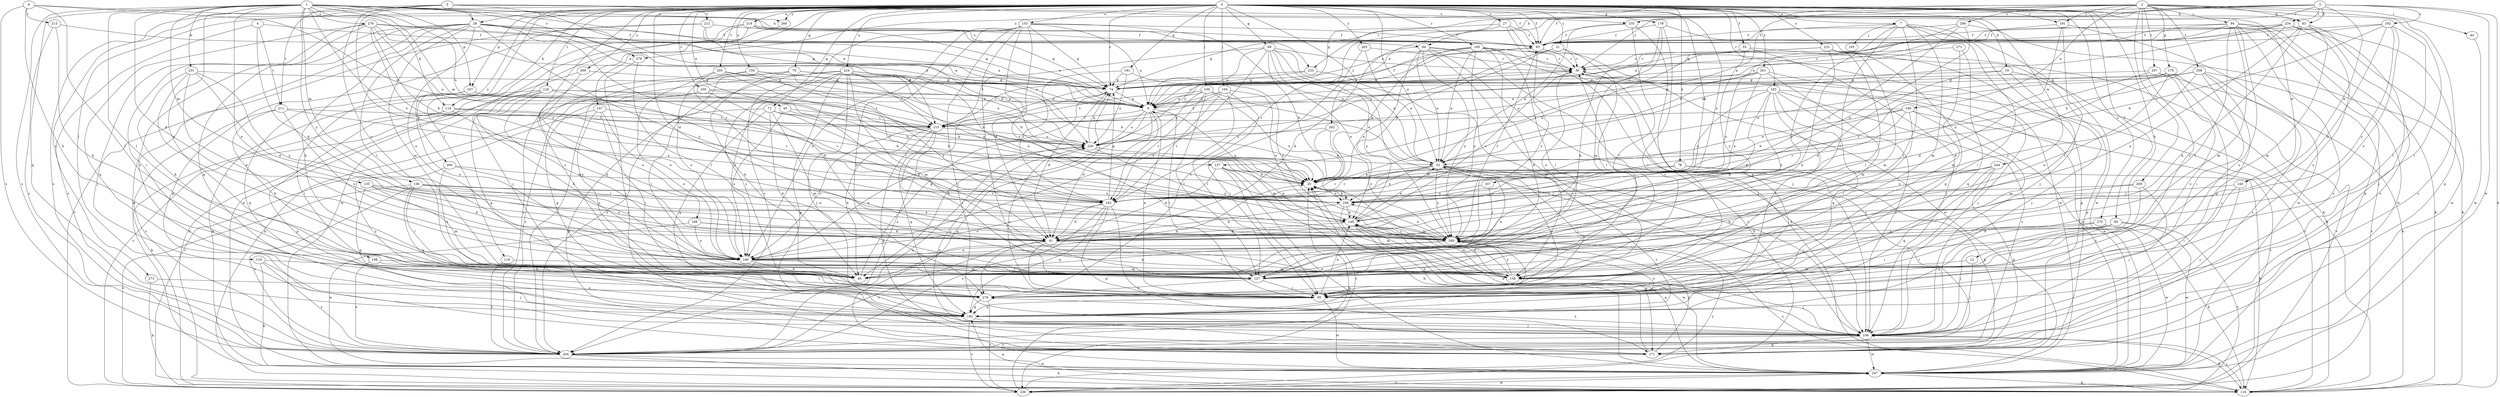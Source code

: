 strict digraph  {
0;
1;
2;
3;
4;
5;
6;
7;
9;
12;
19;
20;
21;
27;
28;
30;
41;
45;
52;
55;
60;
63;
69;
70;
73;
74;
78;
83;
84;
85;
93;
94;
95;
100;
104;
105;
106;
107;
114;
116;
118;
119;
124;
127;
135;
136;
137;
138;
147;
148;
149;
150;
153;
160;
166;
167;
170;
171;
178;
181;
182;
183;
185;
191;
192;
193;
198;
204;
205;
206;
207;
208;
209;
211;
212;
213;
215;
219;
222;
224;
226;
230;
231;
233;
234;
235;
236;
244;
245;
247;
258;
260;
261;
262;
263;
266;
268;
269;
270;
271;
273;
276;
278;
279;
0 -> 7  [label=a];
0 -> 12  [label=b];
0 -> 19  [label=b];
0 -> 21  [label=c];
0 -> 27  [label=c];
0 -> 28  [label=c];
0 -> 41  [label=d];
0 -> 45  [label=e];
0 -> 52  [label=e];
0 -> 55  [label=f];
0 -> 60  [label=f];
0 -> 63  [label=f];
0 -> 69  [label=g];
0 -> 70  [label=g];
0 -> 73  [label=g];
0 -> 78  [label=h];
0 -> 83  [label=h];
0 -> 100  [label=j];
0 -> 104  [label=j];
0 -> 107  [label=k];
0 -> 114  [label=k];
0 -> 118  [label=l];
0 -> 119  [label=l];
0 -> 124  [label=l];
0 -> 147  [label=n];
0 -> 150  [label=o];
0 -> 153  [label=o];
0 -> 166  [label=p];
0 -> 167  [label=p];
0 -> 178  [label=q];
0 -> 181  [label=q];
0 -> 183  [label=r];
0 -> 185  [label=r];
0 -> 191  [label=r];
0 -> 205  [label=t];
0 -> 219  [label=u];
0 -> 222  [label=u];
0 -> 224  [label=u];
0 -> 230  [label=v];
0 -> 244  [label=w];
0 -> 245  [label=w];
0 -> 258  [label=x];
0 -> 260  [label=y];
0 -> 261  [label=y];
0 -> 262  [label=y];
0 -> 263  [label=y];
0 -> 266  [label=y];
0 -> 269  [label=z];
0 -> 270  [label=z];
0 -> 273  [label=z];
0 -> 74  [label=z];
1 -> 9  [label=a];
1 -> 28  [label=c];
1 -> 41  [label=d];
1 -> 114  [label=k];
1 -> 127  [label=l];
1 -> 135  [label=m];
1 -> 136  [label=m];
1 -> 137  [label=m];
1 -> 160  [label=o];
1 -> 167  [label=p];
1 -> 182  [label=q];
1 -> 198  [label=s];
1 -> 204  [label=s];
1 -> 226  [label=u];
1 -> 231  [label=v];
1 -> 233  [label=v];
1 -> 258  [label=x];
1 -> 266  [label=y];
1 -> 268  [label=y];
1 -> 276  [label=z];
1 -> 278  [label=z];
2 -> 30  [label=c];
2 -> 74  [label=g];
2 -> 83  [label=h];
2 -> 93  [label=i];
2 -> 94  [label=i];
2 -> 95  [label=i];
2 -> 137  [label=m];
2 -> 148  [label=n];
2 -> 170  [label=p];
2 -> 171  [label=p];
2 -> 191  [label=r];
2 -> 206  [label=t];
2 -> 207  [label=t];
2 -> 208  [label=t];
2 -> 209  [label=t];
2 -> 278  [label=z];
2 -> 279  [label=z];
3 -> 9  [label=a];
3 -> 63  [label=f];
3 -> 83  [label=h];
3 -> 84  [label=h];
3 -> 116  [label=k];
3 -> 192  [label=r];
3 -> 233  [label=v];
3 -> 234  [label=v];
3 -> 235  [label=v];
3 -> 245  [label=w];
3 -> 247  [label=w];
4 -> 41  [label=d];
4 -> 63  [label=f];
4 -> 204  [label=s];
4 -> 211  [label=t];
5 -> 20  [label=b];
5 -> 63  [label=f];
5 -> 149  [label=n];
5 -> 160  [label=o];
5 -> 204  [label=s];
5 -> 211  [label=t];
5 -> 212  [label=t];
5 -> 235  [label=v];
6 -> 84  [label=h];
6 -> 85  [label=h];
6 -> 127  [label=l];
6 -> 204  [label=s];
6 -> 213  [label=t];
6 -> 226  [label=u];
7 -> 63  [label=f];
7 -> 95  [label=i];
7 -> 105  [label=j];
7 -> 106  [label=j];
7 -> 127  [label=l];
7 -> 138  [label=m];
7 -> 160  [label=o];
7 -> 247  [label=w];
7 -> 268  [label=y];
9 -> 30  [label=c];
9 -> 41  [label=d];
9 -> 85  [label=h];
9 -> 95  [label=i];
9 -> 138  [label=m];
9 -> 193  [label=r];
9 -> 215  [label=t];
9 -> 226  [label=u];
12 -> 106  [label=j];
12 -> 138  [label=m];
19 -> 41  [label=d];
19 -> 74  [label=g];
19 -> 106  [label=j];
19 -> 171  [label=p];
20 -> 258  [label=x];
21 -> 20  [label=b];
21 -> 30  [label=c];
21 -> 127  [label=l];
21 -> 226  [label=u];
27 -> 63  [label=f];
27 -> 74  [label=g];
27 -> 106  [label=j];
27 -> 193  [label=r];
27 -> 247  [label=w];
28 -> 9  [label=a];
28 -> 63  [label=f];
28 -> 85  [label=h];
28 -> 127  [label=l];
28 -> 138  [label=m];
28 -> 160  [label=o];
28 -> 182  [label=q];
28 -> 193  [label=r];
28 -> 215  [label=t];
28 -> 226  [label=u];
28 -> 236  [label=v];
28 -> 247  [label=w];
28 -> 268  [label=y];
30 -> 74  [label=g];
30 -> 160  [label=o];
30 -> 247  [label=w];
41 -> 95  [label=i];
41 -> 127  [label=l];
41 -> 204  [label=s];
41 -> 279  [label=z];
45 -> 41  [label=d];
45 -> 160  [label=o];
45 -> 215  [label=t];
52 -> 20  [label=b];
52 -> 95  [label=i];
52 -> 106  [label=j];
52 -> 193  [label=r];
52 -> 204  [label=s];
52 -> 258  [label=x];
52 -> 268  [label=y];
52 -> 279  [label=z];
55 -> 30  [label=c];
55 -> 106  [label=j];
55 -> 116  [label=k];
55 -> 268  [label=y];
60 -> 41  [label=d];
60 -> 95  [label=i];
60 -> 106  [label=j];
60 -> 182  [label=q];
60 -> 236  [label=v];
60 -> 247  [label=w];
63 -> 30  [label=c];
63 -> 226  [label=u];
63 -> 268  [label=y];
69 -> 9  [label=a];
69 -> 20  [label=b];
69 -> 30  [label=c];
69 -> 52  [label=e];
69 -> 106  [label=j];
69 -> 149  [label=n];
69 -> 160  [label=o];
69 -> 215  [label=t];
69 -> 268  [label=y];
70 -> 74  [label=g];
70 -> 85  [label=h];
70 -> 95  [label=i];
70 -> 204  [label=s];
70 -> 226  [label=u];
70 -> 258  [label=x];
73 -> 20  [label=b];
73 -> 85  [label=h];
73 -> 138  [label=m];
73 -> 171  [label=p];
73 -> 182  [label=q];
73 -> 193  [label=r];
73 -> 215  [label=t];
74 -> 9  [label=a];
74 -> 41  [label=d];
74 -> 63  [label=f];
74 -> 204  [label=s];
78 -> 20  [label=b];
78 -> 116  [label=k];
78 -> 171  [label=p];
78 -> 193  [label=r];
83 -> 63  [label=f];
83 -> 85  [label=h];
83 -> 138  [label=m];
83 -> 160  [label=o];
83 -> 204  [label=s];
83 -> 247  [label=w];
84 -> 30  [label=c];
84 -> 41  [label=d];
84 -> 52  [label=e];
84 -> 95  [label=i];
84 -> 106  [label=j];
84 -> 149  [label=n];
84 -> 236  [label=v];
84 -> 268  [label=y];
85 -> 20  [label=b];
85 -> 74  [label=g];
93 -> 247  [label=w];
94 -> 9  [label=a];
94 -> 63  [label=f];
94 -> 116  [label=k];
94 -> 127  [label=l];
94 -> 138  [label=m];
94 -> 171  [label=p];
94 -> 204  [label=s];
94 -> 215  [label=t];
94 -> 247  [label=w];
94 -> 279  [label=z];
95 -> 9  [label=a];
95 -> 149  [label=n];
95 -> 182  [label=q];
95 -> 226  [label=u];
95 -> 247  [label=w];
100 -> 9  [label=a];
100 -> 52  [label=e];
100 -> 127  [label=l];
100 -> 193  [label=r];
100 -> 215  [label=t];
100 -> 226  [label=u];
100 -> 258  [label=x];
104 -> 9  [label=a];
104 -> 95  [label=i];
104 -> 127  [label=l];
104 -> 149  [label=n];
104 -> 193  [label=r];
104 -> 215  [label=t];
106 -> 116  [label=k];
106 -> 149  [label=n];
106 -> 171  [label=p];
106 -> 204  [label=s];
106 -> 247  [label=w];
106 -> 279  [label=z];
107 -> 258  [label=x];
107 -> 268  [label=y];
114 -> 20  [label=b];
114 -> 41  [label=d];
114 -> 116  [label=k];
114 -> 171  [label=p];
114 -> 215  [label=t];
116 -> 30  [label=c];
116 -> 106  [label=j];
116 -> 182  [label=q];
116 -> 268  [label=y];
118 -> 138  [label=m];
118 -> 204  [label=s];
119 -> 85  [label=h];
119 -> 106  [label=j];
119 -> 116  [label=k];
119 -> 204  [label=s];
124 -> 9  [label=a];
124 -> 20  [label=b];
124 -> 85  [label=h];
124 -> 160  [label=o];
124 -> 182  [label=q];
124 -> 193  [label=r];
124 -> 236  [label=v];
124 -> 247  [label=w];
127 -> 52  [label=e];
127 -> 95  [label=i];
127 -> 279  [label=z];
135 -> 41  [label=d];
135 -> 138  [label=m];
135 -> 182  [label=q];
135 -> 193  [label=r];
135 -> 268  [label=y];
136 -> 127  [label=l];
136 -> 149  [label=n];
136 -> 182  [label=q];
136 -> 193  [label=r];
136 -> 204  [label=s];
136 -> 236  [label=v];
136 -> 258  [label=x];
136 -> 268  [label=y];
137 -> 20  [label=b];
137 -> 41  [label=d];
137 -> 95  [label=i];
137 -> 149  [label=n];
137 -> 236  [label=v];
137 -> 247  [label=w];
138 -> 20  [label=b];
138 -> 30  [label=c];
138 -> 106  [label=j];
138 -> 149  [label=n];
138 -> 268  [label=y];
147 -> 95  [label=i];
147 -> 160  [label=o];
147 -> 215  [label=t];
147 -> 236  [label=v];
147 -> 279  [label=z];
148 -> 20  [label=b];
148 -> 52  [label=e];
148 -> 127  [label=l];
148 -> 138  [label=m];
148 -> 193  [label=r];
148 -> 215  [label=t];
148 -> 236  [label=v];
149 -> 30  [label=c];
149 -> 41  [label=d];
149 -> 52  [label=e];
149 -> 138  [label=m];
149 -> 171  [label=p];
149 -> 247  [label=w];
149 -> 268  [label=y];
150 -> 20  [label=b];
150 -> 74  [label=g];
150 -> 160  [label=o];
150 -> 204  [label=s];
150 -> 268  [label=y];
153 -> 9  [label=a];
153 -> 41  [label=d];
153 -> 52  [label=e];
153 -> 63  [label=f];
153 -> 74  [label=g];
153 -> 106  [label=j];
153 -> 127  [label=l];
153 -> 160  [label=o];
153 -> 204  [label=s];
153 -> 268  [label=y];
153 -> 279  [label=z];
160 -> 85  [label=h];
160 -> 127  [label=l];
160 -> 138  [label=m];
166 -> 41  [label=d];
166 -> 160  [label=o];
166 -> 247  [label=w];
166 -> 268  [label=y];
167 -> 9  [label=a];
167 -> 95  [label=i];
167 -> 160  [label=o];
167 -> 182  [label=q];
167 -> 215  [label=t];
170 -> 41  [label=d];
170 -> 74  [label=g];
170 -> 106  [label=j];
170 -> 160  [label=o];
170 -> 236  [label=v];
171 -> 20  [label=b];
171 -> 226  [label=u];
171 -> 268  [label=y];
178 -> 63  [label=f];
178 -> 85  [label=h];
178 -> 95  [label=i];
178 -> 116  [label=k];
178 -> 138  [label=m];
181 -> 74  [label=g];
181 -> 193  [label=r];
181 -> 226  [label=u];
181 -> 268  [label=y];
182 -> 106  [label=j];
182 -> 236  [label=v];
182 -> 268  [label=y];
183 -> 9  [label=a];
183 -> 41  [label=d];
183 -> 95  [label=i];
183 -> 106  [label=j];
183 -> 182  [label=q];
183 -> 204  [label=s];
183 -> 247  [label=w];
183 -> 258  [label=x];
183 -> 268  [label=y];
185 -> 9  [label=a];
185 -> 20  [label=b];
185 -> 30  [label=c];
185 -> 52  [label=e];
185 -> 85  [label=h];
185 -> 116  [label=k];
185 -> 127  [label=l];
185 -> 215  [label=t];
185 -> 247  [label=w];
185 -> 268  [label=y];
191 -> 63  [label=f];
191 -> 127  [label=l];
191 -> 149  [label=n];
191 -> 247  [label=w];
192 -> 9  [label=a];
192 -> 20  [label=b];
192 -> 41  [label=d];
192 -> 63  [label=f];
192 -> 127  [label=l];
192 -> 160  [label=o];
192 -> 268  [label=y];
193 -> 41  [label=d];
193 -> 74  [label=g];
193 -> 95  [label=i];
193 -> 160  [label=o];
193 -> 171  [label=p];
193 -> 182  [label=q];
193 -> 204  [label=s];
198 -> 95  [label=i];
198 -> 138  [label=m];
198 -> 204  [label=s];
204 -> 30  [label=c];
204 -> 116  [label=k];
204 -> 226  [label=u];
204 -> 247  [label=w];
205 -> 20  [label=b];
205 -> 41  [label=d];
205 -> 74  [label=g];
205 -> 160  [label=o];
205 -> 193  [label=r];
206 -> 52  [label=e];
206 -> 63  [label=f];
206 -> 116  [label=k];
206 -> 193  [label=r];
206 -> 258  [label=x];
207 -> 41  [label=d];
207 -> 74  [label=g];
207 -> 116  [label=k];
207 -> 279  [label=z];
208 -> 52  [label=e];
208 -> 74  [label=g];
208 -> 95  [label=i];
208 -> 182  [label=q];
208 -> 193  [label=r];
208 -> 204  [label=s];
208 -> 236  [label=v];
208 -> 268  [label=y];
209 -> 85  [label=h];
209 -> 106  [label=j];
209 -> 193  [label=r];
209 -> 279  [label=z];
211 -> 85  [label=h];
211 -> 160  [label=o];
211 -> 204  [label=s];
211 -> 215  [label=t];
211 -> 258  [label=x];
212 -> 9  [label=a];
212 -> 63  [label=f];
212 -> 74  [label=g];
212 -> 171  [label=p];
212 -> 279  [label=z];
213 -> 63  [label=f];
213 -> 85  [label=h];
213 -> 204  [label=s];
215 -> 85  [label=h];
215 -> 127  [label=l];
215 -> 160  [label=o];
215 -> 171  [label=p];
215 -> 182  [label=q];
215 -> 226  [label=u];
219 -> 9  [label=a];
219 -> 63  [label=f];
219 -> 74  [label=g];
219 -> 106  [label=j];
219 -> 247  [label=w];
219 -> 279  [label=z];
222 -> 20  [label=b];
222 -> 30  [label=c];
222 -> 85  [label=h];
222 -> 127  [label=l];
222 -> 138  [label=m];
222 -> 171  [label=p];
222 -> 182  [label=q];
224 -> 20  [label=b];
224 -> 74  [label=g];
224 -> 106  [label=j];
224 -> 116  [label=k];
224 -> 138  [label=m];
224 -> 149  [label=n];
224 -> 160  [label=o];
224 -> 171  [label=p];
224 -> 204  [label=s];
224 -> 215  [label=t];
224 -> 226  [label=u];
224 -> 279  [label=z];
226 -> 52  [label=e];
226 -> 74  [label=g];
226 -> 160  [label=o];
226 -> 268  [label=y];
230 -> 9  [label=a];
230 -> 20  [label=b];
230 -> 182  [label=q];
230 -> 193  [label=r];
230 -> 204  [label=s];
231 -> 41  [label=d];
231 -> 74  [label=g];
231 -> 85  [label=h];
231 -> 127  [label=l];
231 -> 160  [label=o];
231 -> 268  [label=y];
233 -> 74  [label=g];
233 -> 138  [label=m];
233 -> 215  [label=t];
234 -> 9  [label=a];
234 -> 20  [label=b];
234 -> 52  [label=e];
234 -> 63  [label=f];
234 -> 74  [label=g];
234 -> 106  [label=j];
234 -> 204  [label=s];
234 -> 279  [label=z];
235 -> 52  [label=e];
235 -> 63  [label=f];
235 -> 127  [label=l];
235 -> 182  [label=q];
236 -> 20  [label=b];
236 -> 247  [label=w];
236 -> 268  [label=y];
244 -> 20  [label=b];
244 -> 85  [label=h];
244 -> 106  [label=j];
244 -> 171  [label=p];
244 -> 182  [label=q];
244 -> 258  [label=x];
245 -> 95  [label=i];
245 -> 106  [label=j];
245 -> 193  [label=r];
247 -> 20  [label=b];
247 -> 74  [label=g];
247 -> 116  [label=k];
247 -> 149  [label=n];
247 -> 236  [label=v];
258 -> 20  [label=b];
258 -> 41  [label=d];
258 -> 138  [label=m];
258 -> 149  [label=n];
260 -> 20  [label=b];
260 -> 85  [label=h];
260 -> 160  [label=o];
260 -> 279  [label=z];
261 -> 74  [label=g];
261 -> 106  [label=j];
261 -> 138  [label=m];
261 -> 149  [label=n];
261 -> 226  [label=u];
261 -> 258  [label=x];
262 -> 20  [label=b];
262 -> 226  [label=u];
262 -> 268  [label=y];
263 -> 30  [label=c];
263 -> 52  [label=e];
263 -> 279  [label=z];
266 -> 247  [label=w];
268 -> 63  [label=f];
268 -> 85  [label=h];
268 -> 95  [label=i];
268 -> 160  [label=o];
268 -> 258  [label=x];
269 -> 74  [label=g];
269 -> 116  [label=k];
269 -> 160  [label=o];
270 -> 95  [label=i];
270 -> 116  [label=k];
270 -> 247  [label=w];
270 -> 268  [label=y];
271 -> 30  [label=c];
271 -> 138  [label=m];
271 -> 182  [label=q];
273 -> 116  [label=k];
273 -> 279  [label=z];
276 -> 9  [label=a];
276 -> 20  [label=b];
276 -> 63  [label=f];
276 -> 74  [label=g];
276 -> 95  [label=i];
276 -> 106  [label=j];
276 -> 182  [label=q];
276 -> 226  [label=u];
276 -> 258  [label=x];
278 -> 106  [label=j];
278 -> 127  [label=l];
279 -> 182  [label=q];
279 -> 236  [label=v];
}
